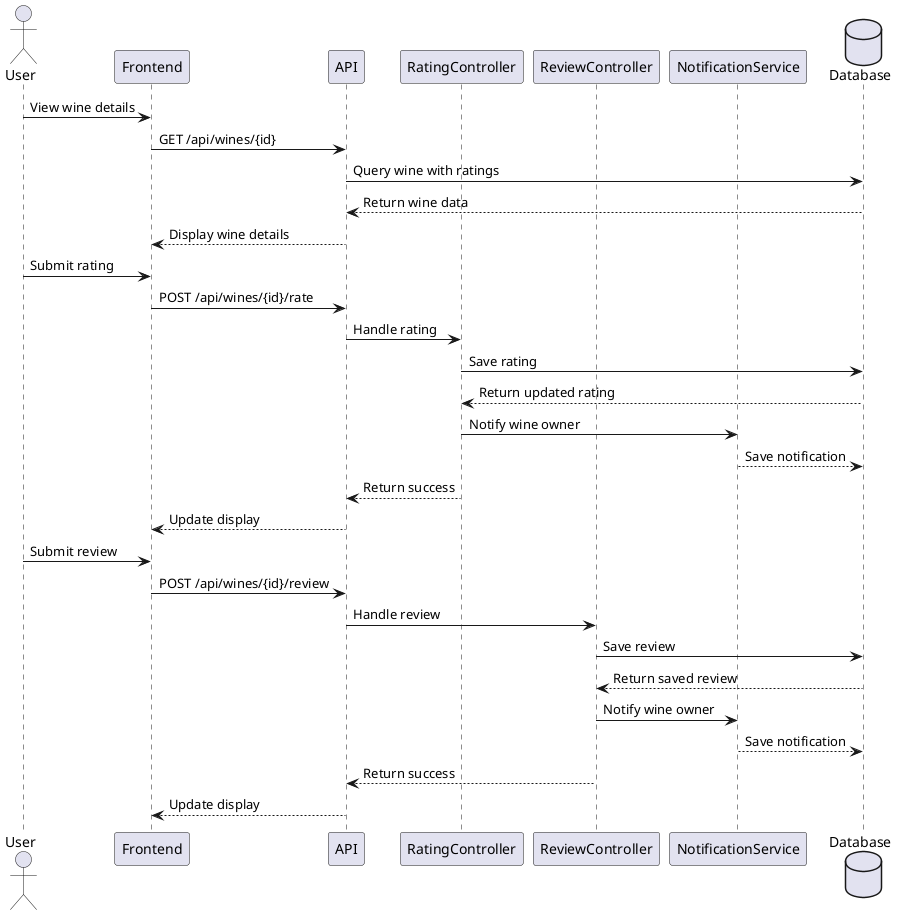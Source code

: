 @startuml Wine Rating and Review Workflow

actor User
participant "Frontend" as FE
participant "API" as API
participant "RatingController" as RC
participant "ReviewController" as RVC
participant "NotificationService" as NS
database "Database" as DB

User -> FE: View wine details
FE -> API: GET /api/wines/{id}
API -> DB: Query wine with ratings
DB --> API: Return wine data
API --> FE: Display wine details

User -> FE: Submit rating
FE -> API: POST /api/wines/{id}/rate
API -> RC: Handle rating
RC -> DB: Save rating
DB --> RC: Return updated rating
RC -> NS: Notify wine owner
NS --> DB: Save notification
RC --> API: Return success
API --> FE: Update display

User -> FE: Submit review
FE -> API: POST /api/wines/{id}/review
API -> RVC: Handle review
RVC -> DB: Save review
DB --> RVC: Return saved review
RVC -> NS: Notify wine owner
NS --> DB: Save notification
RVC --> API: Return success
API --> FE: Update display

@enduml
